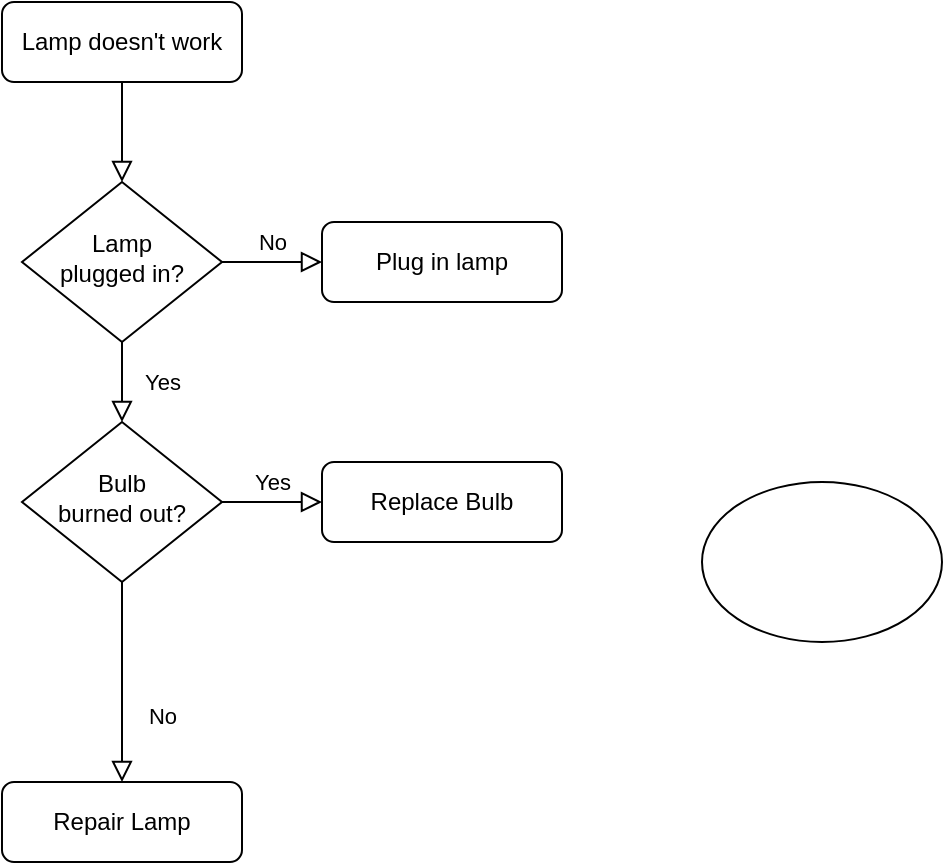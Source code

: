 <mxfile version="15.6.8" type="github" pages="2">
  <diagram id="C5RBs43oDa-KdzZeNtuy" name="Page-1">
    <mxGraphModel dx="782" dy="411" grid="1" gridSize="10" guides="1" tooltips="1" connect="1" arrows="1" fold="1" page="1" pageScale="1" pageWidth="827" pageHeight="1169" math="0" shadow="0">
      <root>
        <mxCell id="WIyWlLk6GJQsqaUBKTNV-0" />
        <mxCell id="WIyWlLk6GJQsqaUBKTNV-1" parent="WIyWlLk6GJQsqaUBKTNV-0" />
        <mxCell id="WIyWlLk6GJQsqaUBKTNV-2" value="" style="rounded=0;html=1;jettySize=auto;orthogonalLoop=1;fontSize=11;endArrow=block;endFill=0;endSize=8;strokeWidth=1;shadow=0;labelBackgroundColor=none;edgeStyle=orthogonalEdgeStyle;" parent="WIyWlLk6GJQsqaUBKTNV-1" source="WIyWlLk6GJQsqaUBKTNV-3" target="WIyWlLk6GJQsqaUBKTNV-6" edge="1">
          <mxGeometry relative="1" as="geometry" />
        </mxCell>
        <mxCell id="WIyWlLk6GJQsqaUBKTNV-3" value="Lamp doesn&#39;t work" style="rounded=1;whiteSpace=wrap;html=1;fontSize=12;glass=0;strokeWidth=1;shadow=0;" parent="WIyWlLk6GJQsqaUBKTNV-1" vertex="1">
          <mxGeometry x="160" y="80" width="120" height="40" as="geometry" />
        </mxCell>
        <mxCell id="WIyWlLk6GJQsqaUBKTNV-4" value="Yes" style="rounded=0;html=1;jettySize=auto;orthogonalLoop=1;fontSize=11;endArrow=block;endFill=0;endSize=8;strokeWidth=1;shadow=0;labelBackgroundColor=none;edgeStyle=orthogonalEdgeStyle;" parent="WIyWlLk6GJQsqaUBKTNV-1" source="WIyWlLk6GJQsqaUBKTNV-6" target="WIyWlLk6GJQsqaUBKTNV-10" edge="1">
          <mxGeometry y="20" relative="1" as="geometry">
            <mxPoint as="offset" />
          </mxGeometry>
        </mxCell>
        <mxCell id="WIyWlLk6GJQsqaUBKTNV-5" value="No" style="edgeStyle=orthogonalEdgeStyle;rounded=0;html=1;jettySize=auto;orthogonalLoop=1;fontSize=11;endArrow=block;endFill=0;endSize=8;strokeWidth=1;shadow=0;labelBackgroundColor=none;" parent="WIyWlLk6GJQsqaUBKTNV-1" source="WIyWlLk6GJQsqaUBKTNV-6" target="WIyWlLk6GJQsqaUBKTNV-7" edge="1">
          <mxGeometry y="10" relative="1" as="geometry">
            <mxPoint as="offset" />
          </mxGeometry>
        </mxCell>
        <mxCell id="WIyWlLk6GJQsqaUBKTNV-6" value="Lamp&lt;br&gt;plugged in?" style="rhombus;whiteSpace=wrap;html=1;shadow=0;fontFamily=Helvetica;fontSize=12;align=center;strokeWidth=1;spacing=6;spacingTop=-4;" parent="WIyWlLk6GJQsqaUBKTNV-1" vertex="1">
          <mxGeometry x="170" y="170" width="100" height="80" as="geometry" />
        </mxCell>
        <mxCell id="WIyWlLk6GJQsqaUBKTNV-7" value="Plug in lamp" style="rounded=1;whiteSpace=wrap;html=1;fontSize=12;glass=0;strokeWidth=1;shadow=0;" parent="WIyWlLk6GJQsqaUBKTNV-1" vertex="1">
          <mxGeometry x="320" y="190" width="120" height="40" as="geometry" />
        </mxCell>
        <mxCell id="WIyWlLk6GJQsqaUBKTNV-8" value="No" style="rounded=0;html=1;jettySize=auto;orthogonalLoop=1;fontSize=11;endArrow=block;endFill=0;endSize=8;strokeWidth=1;shadow=0;labelBackgroundColor=none;edgeStyle=orthogonalEdgeStyle;" parent="WIyWlLk6GJQsqaUBKTNV-1" source="WIyWlLk6GJQsqaUBKTNV-10" target="WIyWlLk6GJQsqaUBKTNV-11" edge="1">
          <mxGeometry x="0.333" y="20" relative="1" as="geometry">
            <mxPoint as="offset" />
          </mxGeometry>
        </mxCell>
        <mxCell id="WIyWlLk6GJQsqaUBKTNV-9" value="Yes" style="edgeStyle=orthogonalEdgeStyle;rounded=0;html=1;jettySize=auto;orthogonalLoop=1;fontSize=11;endArrow=block;endFill=0;endSize=8;strokeWidth=1;shadow=0;labelBackgroundColor=none;" parent="WIyWlLk6GJQsqaUBKTNV-1" source="WIyWlLk6GJQsqaUBKTNV-10" target="WIyWlLk6GJQsqaUBKTNV-12" edge="1">
          <mxGeometry y="10" relative="1" as="geometry">
            <mxPoint as="offset" />
          </mxGeometry>
        </mxCell>
        <mxCell id="WIyWlLk6GJQsqaUBKTNV-10" value="Bulb&lt;br&gt;burned out?" style="rhombus;whiteSpace=wrap;html=1;shadow=0;fontFamily=Helvetica;fontSize=12;align=center;strokeWidth=1;spacing=6;spacingTop=-4;" parent="WIyWlLk6GJQsqaUBKTNV-1" vertex="1">
          <mxGeometry x="170" y="290" width="100" height="80" as="geometry" />
        </mxCell>
        <mxCell id="WIyWlLk6GJQsqaUBKTNV-11" value="Repair Lamp" style="rounded=1;whiteSpace=wrap;html=1;fontSize=12;glass=0;strokeWidth=1;shadow=0;" parent="WIyWlLk6GJQsqaUBKTNV-1" vertex="1">
          <mxGeometry x="160" y="470" width="120" height="40" as="geometry" />
        </mxCell>
        <mxCell id="WIyWlLk6GJQsqaUBKTNV-12" value="Replace Bulb" style="rounded=1;whiteSpace=wrap;html=1;fontSize=12;glass=0;strokeWidth=1;shadow=0;" parent="WIyWlLk6GJQsqaUBKTNV-1" vertex="1">
          <mxGeometry x="320" y="310" width="120" height="40" as="geometry" />
        </mxCell>
        <mxCell id="pKKqCz4b8TguAX1GVXyy-0" value="" style="ellipse;whiteSpace=wrap;html=1;" parent="WIyWlLk6GJQsqaUBKTNV-1" vertex="1">
          <mxGeometry x="510" y="320" width="120" height="80" as="geometry" />
        </mxCell>
      </root>
    </mxGraphModel>
  </diagram>
  <diagram id="YGU9x6BS-UygWp52onOx" name="Page-2">
    <mxGraphModel dx="782" dy="468" grid="1" gridSize="10" guides="1" tooltips="1" connect="1" arrows="1" fold="1" page="1" pageScale="1" pageWidth="850" pageHeight="1100" math="0" shadow="0">
      <root>
        <mxCell id="B_Q6te03rulismBwb6Fk-0" />
        <mxCell id="B_Q6te03rulismBwb6Fk-1" parent="B_Q6te03rulismBwb6Fk-0" />
        <mxCell id="4ntOEtkSXWuZnpEOfymZ-0" value="LOGIN" style="swimlane;fontStyle=0;childLayout=stackLayout;horizontal=1;startSize=30;horizontalStack=0;resizeParent=1;resizeParentMax=0;resizeLast=0;collapsible=1;marginBottom=0;" vertex="1" parent="B_Q6te03rulismBwb6Fk-1">
          <mxGeometry x="90" y="30" width="170" height="120" as="geometry" />
        </mxCell>
        <mxCell id="4ntOEtkSXWuZnpEOfymZ-1" value="user, varchar(10), NOT NULL" style="text;strokeColor=none;fillColor=none;align=left;verticalAlign=middle;spacingLeft=4;spacingRight=4;overflow=hidden;points=[[0,0.5],[1,0.5]];portConstraint=eastwest;rotatable=0;" vertex="1" parent="4ntOEtkSXWuZnpEOfymZ-0">
          <mxGeometry y="30" width="170" height="30" as="geometry" />
        </mxCell>
        <mxCell id="4ntOEtkSXWuZnpEOfymZ-2" value="pw , varchar(12) , NOT NULL" style="text;strokeColor=none;fillColor=none;align=left;verticalAlign=middle;spacingLeft=4;spacingRight=4;overflow=hidden;points=[[0,0.5],[1,0.5]];portConstraint=eastwest;rotatable=0;" vertex="1" parent="4ntOEtkSXWuZnpEOfymZ-0">
          <mxGeometry y="60" width="170" height="30" as="geometry" />
        </mxCell>
        <mxCell id="4ntOEtkSXWuZnpEOfymZ-3" value="role , varchar(15) , NOT NULL" style="text;strokeColor=none;fillColor=none;align=left;verticalAlign=middle;spacingLeft=4;spacingRight=4;overflow=hidden;points=[[0,0.5],[1,0.5]];portConstraint=eastwest;rotatable=0;" vertex="1" parent="4ntOEtkSXWuZnpEOfymZ-0">
          <mxGeometry y="90" width="170" height="30" as="geometry" />
        </mxCell>
        <mxCell id="4ntOEtkSXWuZnpEOfymZ-4" value="Personal info" style="swimlane;fontStyle=0;childLayout=stackLayout;horizontal=1;startSize=30;horizontalStack=0;resizeParent=1;resizeParentMax=0;resizeLast=0;collapsible=1;marginBottom=0;" vertex="1" parent="B_Q6te03rulismBwb6Fk-1">
          <mxGeometry x="420" y="30" width="250" height="210" as="geometry" />
        </mxCell>
        <mxCell id="4ntOEtkSXWuZnpEOfymZ-31" value="pi_id , char(3) , NOT NULL" style="text;strokeColor=none;fillColor=none;align=left;verticalAlign=middle;spacingLeft=4;spacingRight=4;overflow=hidden;points=[[0,0.5],[1,0.5]];portConstraint=eastwest;rotatable=0;" vertex="1" parent="4ntOEtkSXWuZnpEOfymZ-4">
          <mxGeometry y="30" width="250" height="30" as="geometry" />
        </mxCell>
        <mxCell id="4ntOEtkSXWuZnpEOfymZ-30" value="username , VARCHAR(10), NOT NULL" style="text;strokeColor=none;fillColor=none;align=left;verticalAlign=middle;spacingLeft=4;spacingRight=4;overflow=hidden;points=[[0,0.5],[1,0.5]];portConstraint=eastwest;rotatable=0;" vertex="1" parent="4ntOEtkSXWuZnpEOfymZ-4">
          <mxGeometry y="60" width="250" height="30" as="geometry" />
        </mxCell>
        <mxCell id="4ntOEtkSXWuZnpEOfymZ-29" value="fname , VARCHAR(15) , NOT NULL" style="text;strokeColor=none;fillColor=none;align=left;verticalAlign=middle;spacingLeft=4;spacingRight=4;overflow=hidden;points=[[0,0.5],[1,0.5]];portConstraint=eastwest;rotatable=0;" vertex="1" parent="4ntOEtkSXWuZnpEOfymZ-4">
          <mxGeometry y="90" width="250" height="30" as="geometry" />
        </mxCell>
        <mxCell id="4ntOEtkSXWuZnpEOfymZ-32" value="lname , VARCHAR(15)" style="text;strokeColor=none;fillColor=none;align=left;verticalAlign=middle;spacingLeft=4;spacingRight=4;overflow=hidden;points=[[0,0.5],[1,0.5]];portConstraint=eastwest;rotatable=0;" vertex="1" parent="4ntOEtkSXWuZnpEOfymZ-4">
          <mxGeometry y="120" width="250" height="30" as="geometry" />
        </mxCell>
        <mxCell id="4ntOEtkSXWuZnpEOfymZ-33" value="pnumber, CHAR(10) , NOT NULL " style="text;strokeColor=none;fillColor=none;align=left;verticalAlign=middle;spacingLeft=4;spacingRight=4;overflow=hidden;points=[[0,0.5],[1,0.5]];portConstraint=eastwest;rotatable=0;" vertex="1" parent="4ntOEtkSXWuZnpEOfymZ-4">
          <mxGeometry y="150" width="250" height="30" as="geometry" />
        </mxCell>
        <mxCell id="4ntOEtkSXWuZnpEOfymZ-34" value="address , VARCHAR(25) , NOT NULL" style="text;strokeColor=none;fillColor=none;align=left;verticalAlign=middle;spacingLeft=4;spacingRight=4;overflow=hidden;points=[[0,0.5],[1,0.5]];portConstraint=eastwest;rotatable=0;" vertex="1" parent="4ntOEtkSXWuZnpEOfymZ-4">
          <mxGeometry y="180" width="250" height="30" as="geometry" />
        </mxCell>
        <mxCell id="4ntOEtkSXWuZnpEOfymZ-8" value="Item" style="swimlane;fontStyle=0;childLayout=stackLayout;horizontal=1;startSize=30;horizontalStack=0;resizeParent=1;resizeParentMax=0;resizeLast=0;collapsible=1;marginBottom=0;" vertex="1" parent="B_Q6te03rulismBwb6Fk-1">
          <mxGeometry x="425" y="290" width="200" height="120" as="geometry" />
        </mxCell>
        <mxCell id="4ntOEtkSXWuZnpEOfymZ-9" value="item_id , CHAR(3) , NOT NULL" style="text;strokeColor=none;fillColor=none;align=left;verticalAlign=middle;spacingLeft=4;spacingRight=4;overflow=hidden;points=[[0,0.5],[1,0.5]];portConstraint=eastwest;rotatable=0;" vertex="1" parent="4ntOEtkSXWuZnpEOfymZ-8">
          <mxGeometry y="30" width="200" height="30" as="geometry" />
        </mxCell>
        <mxCell id="4ntOEtkSXWuZnpEOfymZ-10" value="stock , CHAR(5) , NOT NULL" style="text;strokeColor=none;fillColor=none;align=left;verticalAlign=middle;spacingLeft=4;spacingRight=4;overflow=hidden;points=[[0,0.5],[1,0.5]];portConstraint=eastwest;rotatable=0;" vertex="1" parent="4ntOEtkSXWuZnpEOfymZ-8">
          <mxGeometry y="60" width="200" height="30" as="geometry" />
        </mxCell>
        <mxCell id="4ntOEtkSXWuZnpEOfymZ-11" value="pid , VARCHAR(2083) , NOT NULL" style="text;strokeColor=none;fillColor=none;align=left;verticalAlign=middle;spacingLeft=4;spacingRight=4;overflow=hidden;points=[[0,0.5],[1,0.5]];portConstraint=eastwest;rotatable=0;" vertex="1" parent="4ntOEtkSXWuZnpEOfymZ-8">
          <mxGeometry y="90" width="200" height="30" as="geometry" />
        </mxCell>
        <mxCell id="4ntOEtkSXWuZnpEOfymZ-12" value="Cart" style="swimlane;fontStyle=0;childLayout=stackLayout;horizontal=1;startSize=30;horizontalStack=0;resizeParent=1;resizeParentMax=0;resizeLast=0;collapsible=1;marginBottom=0;" vertex="1" parent="B_Q6te03rulismBwb6Fk-1">
          <mxGeometry x="105" y="300" width="140" height="120" as="geometry" />
        </mxCell>
        <mxCell id="4ntOEtkSXWuZnpEOfymZ-13" value="Item 1" style="text;strokeColor=none;fillColor=none;align=left;verticalAlign=middle;spacingLeft=4;spacingRight=4;overflow=hidden;points=[[0,0.5],[1,0.5]];portConstraint=eastwest;rotatable=0;" vertex="1" parent="4ntOEtkSXWuZnpEOfymZ-12">
          <mxGeometry y="30" width="140" height="30" as="geometry" />
        </mxCell>
        <mxCell id="4ntOEtkSXWuZnpEOfymZ-14" value="Item 2" style="text;strokeColor=none;fillColor=none;align=left;verticalAlign=middle;spacingLeft=4;spacingRight=4;overflow=hidden;points=[[0,0.5],[1,0.5]];portConstraint=eastwest;rotatable=0;" vertex="1" parent="4ntOEtkSXWuZnpEOfymZ-12">
          <mxGeometry y="60" width="140" height="30" as="geometry" />
        </mxCell>
        <mxCell id="4ntOEtkSXWuZnpEOfymZ-15" value="Item 3" style="text;strokeColor=none;fillColor=none;align=left;verticalAlign=middle;spacingLeft=4;spacingRight=4;overflow=hidden;points=[[0,0.5],[1,0.5]];portConstraint=eastwest;rotatable=0;" vertex="1" parent="4ntOEtkSXWuZnpEOfymZ-12">
          <mxGeometry y="90" width="140" height="30" as="geometry" />
        </mxCell>
        <mxCell id="4ntOEtkSXWuZnpEOfymZ-16" value="Has" style="swimlane;fontStyle=0;childLayout=stackLayout;horizontal=1;startSize=30;horizontalStack=0;resizeParent=1;resizeParentMax=0;resizeLast=0;collapsible=1;marginBottom=0;" vertex="1" parent="B_Q6te03rulismBwb6Fk-1">
          <mxGeometry x="390" y="600" width="140" height="120" as="geometry" />
        </mxCell>
        <mxCell id="4ntOEtkSXWuZnpEOfymZ-17" value="Item 1" style="text;strokeColor=none;fillColor=none;align=left;verticalAlign=middle;spacingLeft=4;spacingRight=4;overflow=hidden;points=[[0,0.5],[1,0.5]];portConstraint=eastwest;rotatable=0;" vertex="1" parent="4ntOEtkSXWuZnpEOfymZ-16">
          <mxGeometry y="30" width="140" height="30" as="geometry" />
        </mxCell>
        <mxCell id="4ntOEtkSXWuZnpEOfymZ-18" value="Item 2" style="text;strokeColor=none;fillColor=none;align=left;verticalAlign=middle;spacingLeft=4;spacingRight=4;overflow=hidden;points=[[0,0.5],[1,0.5]];portConstraint=eastwest;rotatable=0;" vertex="1" parent="4ntOEtkSXWuZnpEOfymZ-16">
          <mxGeometry y="60" width="140" height="30" as="geometry" />
        </mxCell>
        <mxCell id="4ntOEtkSXWuZnpEOfymZ-19" value="Item 3" style="text;strokeColor=none;fillColor=none;align=left;verticalAlign=middle;spacingLeft=4;spacingRight=4;overflow=hidden;points=[[0,0.5],[1,0.5]];portConstraint=eastwest;rotatable=0;" vertex="1" parent="4ntOEtkSXWuZnpEOfymZ-16">
          <mxGeometry y="90" width="140" height="30" as="geometry" />
        </mxCell>
        <mxCell id="4ntOEtkSXWuZnpEOfymZ-36" style="edgeStyle=orthogonalEdgeStyle;rounded=0;orthogonalLoop=1;jettySize=auto;html=1;" edge="1" parent="B_Q6te03rulismBwb6Fk-1" source="4ntOEtkSXWuZnpEOfymZ-30" target="4ntOEtkSXWuZnpEOfymZ-1">
          <mxGeometry relative="1" as="geometry" />
        </mxCell>
      </root>
    </mxGraphModel>
  </diagram>
</mxfile>
